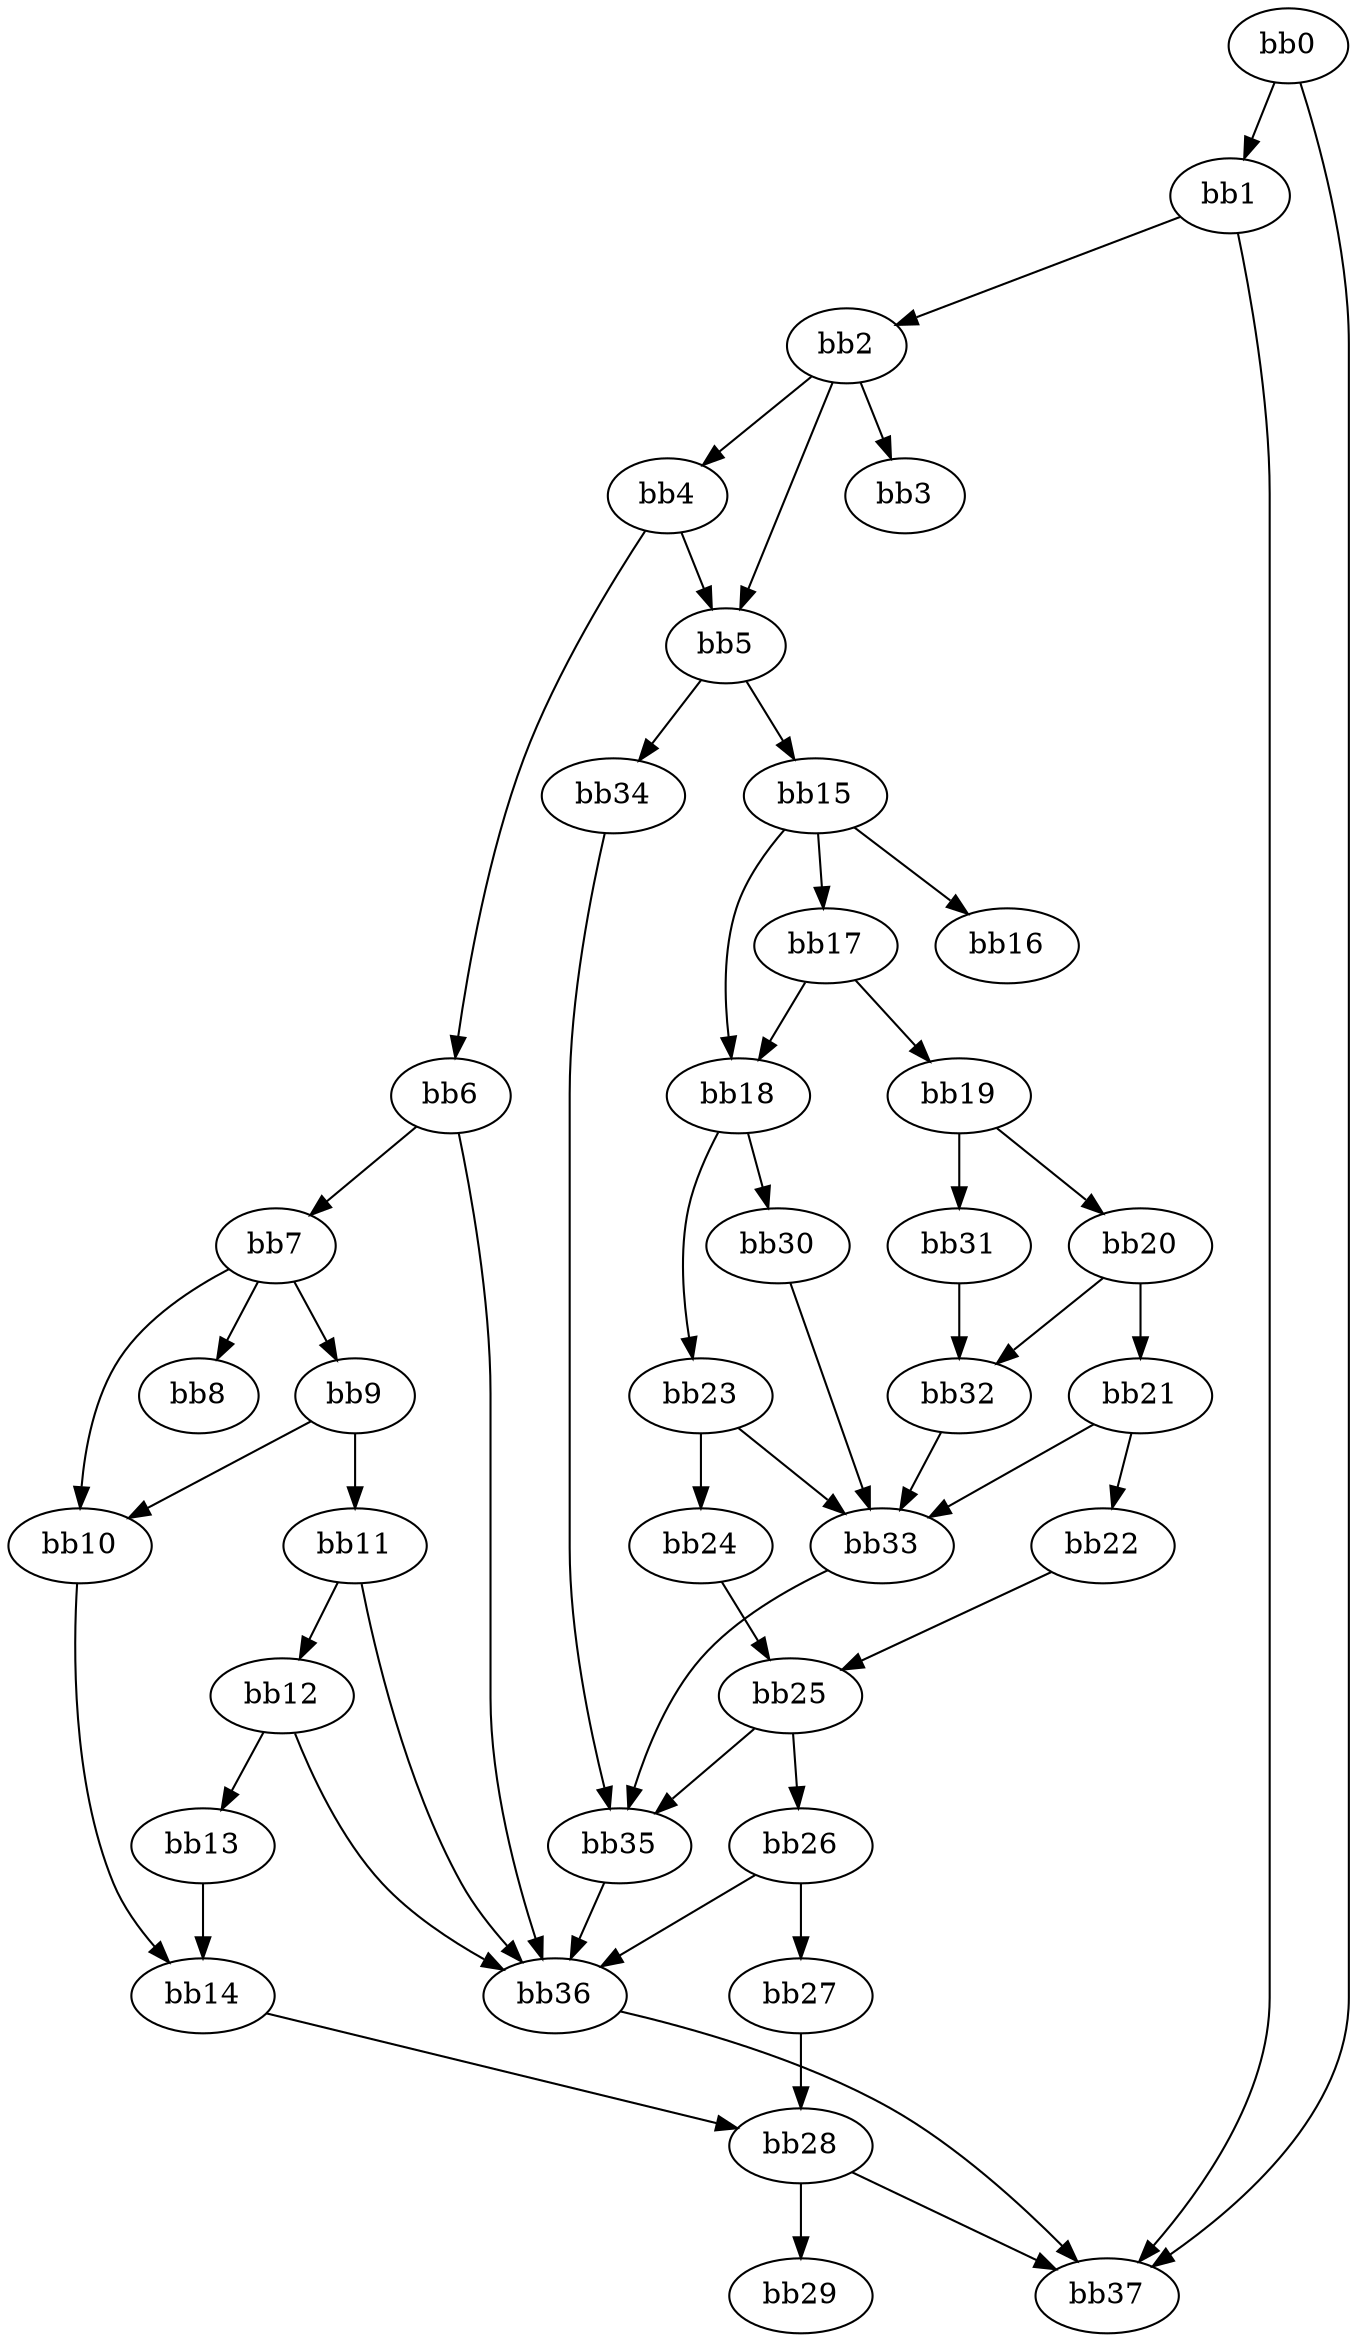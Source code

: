 digraph {
    0 [ label = "bb0\l" ]
    1 [ label = "bb1\l" ]
    2 [ label = "bb2\l" ]
    3 [ label = "bb3\l" ]
    4 [ label = "bb4\l" ]
    5 [ label = "bb5\l" ]
    6 [ label = "bb6\l" ]
    7 [ label = "bb7\l" ]
    8 [ label = "bb8\l" ]
    9 [ label = "bb9\l" ]
    10 [ label = "bb10\l" ]
    11 [ label = "bb11\l" ]
    12 [ label = "bb12\l" ]
    13 [ label = "bb13\l" ]
    14 [ label = "bb14\l" ]
    15 [ label = "bb15\l" ]
    16 [ label = "bb16\l" ]
    17 [ label = "bb17\l" ]
    18 [ label = "bb18\l" ]
    19 [ label = "bb19\l" ]
    20 [ label = "bb20\l" ]
    21 [ label = "bb21\l" ]
    22 [ label = "bb22\l" ]
    23 [ label = "bb23\l" ]
    24 [ label = "bb24\l" ]
    25 [ label = "bb25\l" ]
    26 [ label = "bb26\l" ]
    27 [ label = "bb27\l" ]
    28 [ label = "bb28\l" ]
    29 [ label = "bb29\l" ]
    30 [ label = "bb30\l" ]
    31 [ label = "bb31\l" ]
    32 [ label = "bb32\l" ]
    33 [ label = "bb33\l" ]
    34 [ label = "bb34\l" ]
    35 [ label = "bb35\l" ]
    36 [ label = "bb36\l" ]
    37 [ label = "bb37\l" ]
    0 -> 1 [ ]
    0 -> 37 [ ]
    1 -> 2 [ ]
    1 -> 37 [ ]
    2 -> 3 [ ]
    2 -> 4 [ ]
    2 -> 5 [ ]
    4 -> 5 [ ]
    4 -> 6 [ ]
    5 -> 15 [ ]
    5 -> 34 [ ]
    6 -> 7 [ ]
    6 -> 36 [ ]
    7 -> 8 [ ]
    7 -> 9 [ ]
    7 -> 10 [ ]
    9 -> 10 [ ]
    9 -> 11 [ ]
    10 -> 14 [ ]
    11 -> 12 [ ]
    11 -> 36 [ ]
    12 -> 13 [ ]
    12 -> 36 [ ]
    13 -> 14 [ ]
    14 -> 28 [ ]
    15 -> 16 [ ]
    15 -> 17 [ ]
    15 -> 18 [ ]
    17 -> 18 [ ]
    17 -> 19 [ ]
    18 -> 23 [ ]
    18 -> 30 [ ]
    19 -> 20 [ ]
    19 -> 31 [ ]
    20 -> 21 [ ]
    20 -> 32 [ ]
    21 -> 22 [ ]
    21 -> 33 [ ]
    22 -> 25 [ ]
    23 -> 24 [ ]
    23 -> 33 [ ]
    24 -> 25 [ ]
    25 -> 26 [ ]
    25 -> 35 [ ]
    26 -> 27 [ ]
    26 -> 36 [ ]
    27 -> 28 [ ]
    28 -> 29 [ ]
    28 -> 37 [ ]
    30 -> 33 [ ]
    31 -> 32 [ ]
    32 -> 33 [ ]
    33 -> 35 [ ]
    34 -> 35 [ ]
    35 -> 36 [ ]
    36 -> 37 [ ]
}

